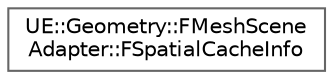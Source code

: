 digraph "Graphical Class Hierarchy"
{
 // INTERACTIVE_SVG=YES
 // LATEX_PDF_SIZE
  bgcolor="transparent";
  edge [fontname=Helvetica,fontsize=10,labelfontname=Helvetica,labelfontsize=10];
  node [fontname=Helvetica,fontsize=10,shape=box,height=0.2,width=0.4];
  rankdir="LR";
  Node0 [id="Node000000",label="UE::Geometry::FMeshScene\lAdapter::FSpatialCacheInfo",height=0.2,width=0.4,color="grey40", fillcolor="white", style="filled",URL="$d4/d07/structUE_1_1Geometry_1_1FMeshSceneAdapter_1_1FSpatialCacheInfo.html",tooltip=" "];
}
